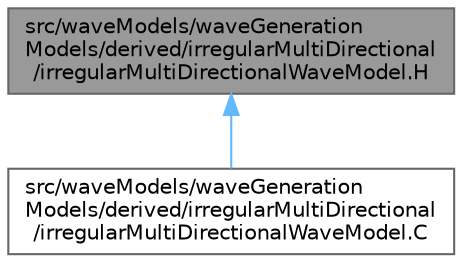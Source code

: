 digraph "src/waveModels/waveGenerationModels/derived/irregularMultiDirectional/irregularMultiDirectionalWaveModel.H"
{
 // LATEX_PDF_SIZE
  bgcolor="transparent";
  edge [fontname=Helvetica,fontsize=10,labelfontname=Helvetica,labelfontsize=10];
  node [fontname=Helvetica,fontsize=10,shape=box,height=0.2,width=0.4];
  Node1 [id="Node000001",label="src/waveModels/waveGeneration\lModels/derived/irregularMultiDirectional\l/irregularMultiDirectionalWaveModel.H",height=0.2,width=0.4,color="gray40", fillcolor="grey60", style="filled", fontcolor="black",tooltip=" "];
  Node1 -> Node2 [id="edge1_Node000001_Node000002",dir="back",color="steelblue1",style="solid",tooltip=" "];
  Node2 [id="Node000002",label="src/waveModels/waveGeneration\lModels/derived/irregularMultiDirectional\l/irregularMultiDirectionalWaveModel.C",height=0.2,width=0.4,color="grey40", fillcolor="white", style="filled",URL="$irregularMultiDirectionalWaveModel_8C.html",tooltip=" "];
}
